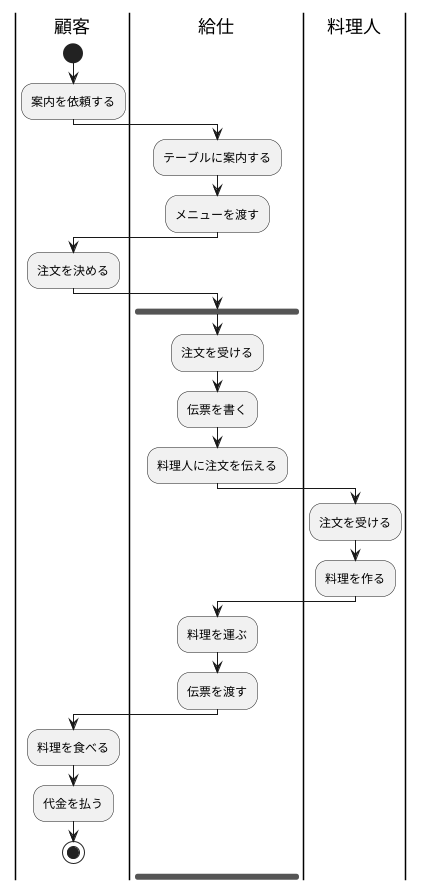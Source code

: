 @startuml 演習7-3

|顧客|
start
:案内を依頼する;
|給仕|
:テーブルに案内する;
|給仕|
:メニューを渡す;
|顧客|
:注文を決める;
|給仕|
fork
:注文を受ける;
|給仕|
:伝票を書く;
|給仕|
:料理人に注文を伝える;
|料理人|
:注文を受ける;
|料理人|
:料理を作る;
|給仕|
:料理を運ぶ;
:伝票を渡す;
|顧客|
:料理を食べる;
|顧客|
:代金を払う;
stop

@enduml
